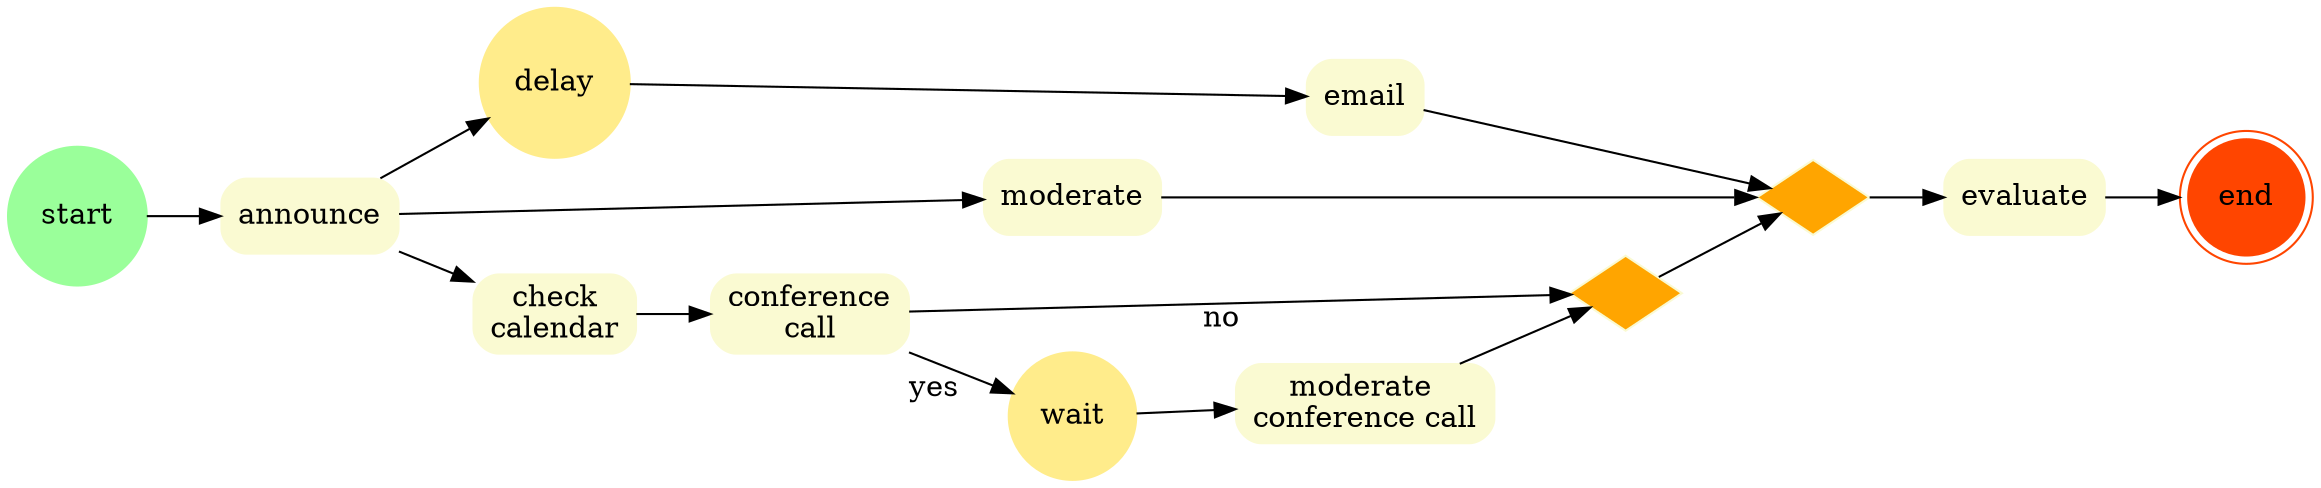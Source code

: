 digraph BPMN {
  // splines=ortho;
  rankdir=LR;

  node            [ shape="rectangle"; style="rounded, filled"; color="lightgoldenrodyellow"; ]

  start           [ shape="circle"; color="palegreen1"; ]
  end             [ shape="doublecircle"; color="orangered"; ]
  join            [ shape="diamond"; label="" style="filled"; fillcolor="orange"; ]
  join2           [ shape="diamond"; label="" style="filled"; fillcolor="orange"; ]
  wait            [ shape="circle"; color="lightgoldenrod1"; ]
  delay           [ shape="circle"; color="lightgoldenrod1"; ]

  start           -> announce     [ ]
  announce        -> delay        [ ]
  announce        -> moderate     [ ]
  moderate        -> join2        [ ]
  delay           -> email        [ ]
  email           -> join2        [ ]

  check_cal       [ label="check\ncalendar"; ]
  announce        -> check_cal    [ ]

  conf_call       [ label="conference\ncall"; ]
  check_cal       -> conf_call    [ ]
  conf_call       -> wait         [ xlabel="yes"; ]

  moderate_conf   [ label="moderate \nconference call"; ]
  wait            -> moderate_conf
  moderate_conf   -> join
  conf_call       -> join         [ xlabel="no"; ]
  join            -> join2
  join2           -> evaluate
  evaluate        -> end
}